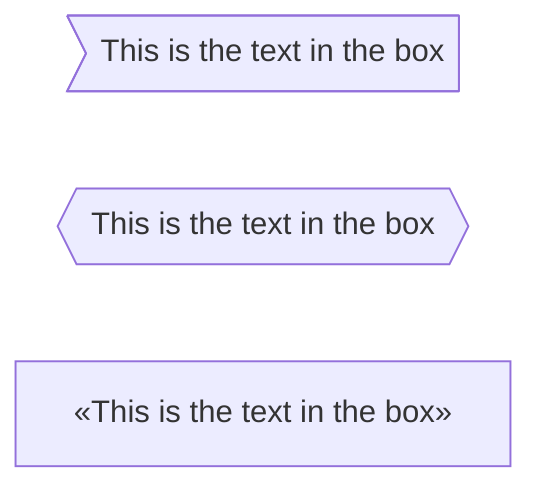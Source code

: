 flowchart LR
    id1>This is the text in the box]

    id2{{This is the text in the box}}

    id3["«This is the text in the box»"]